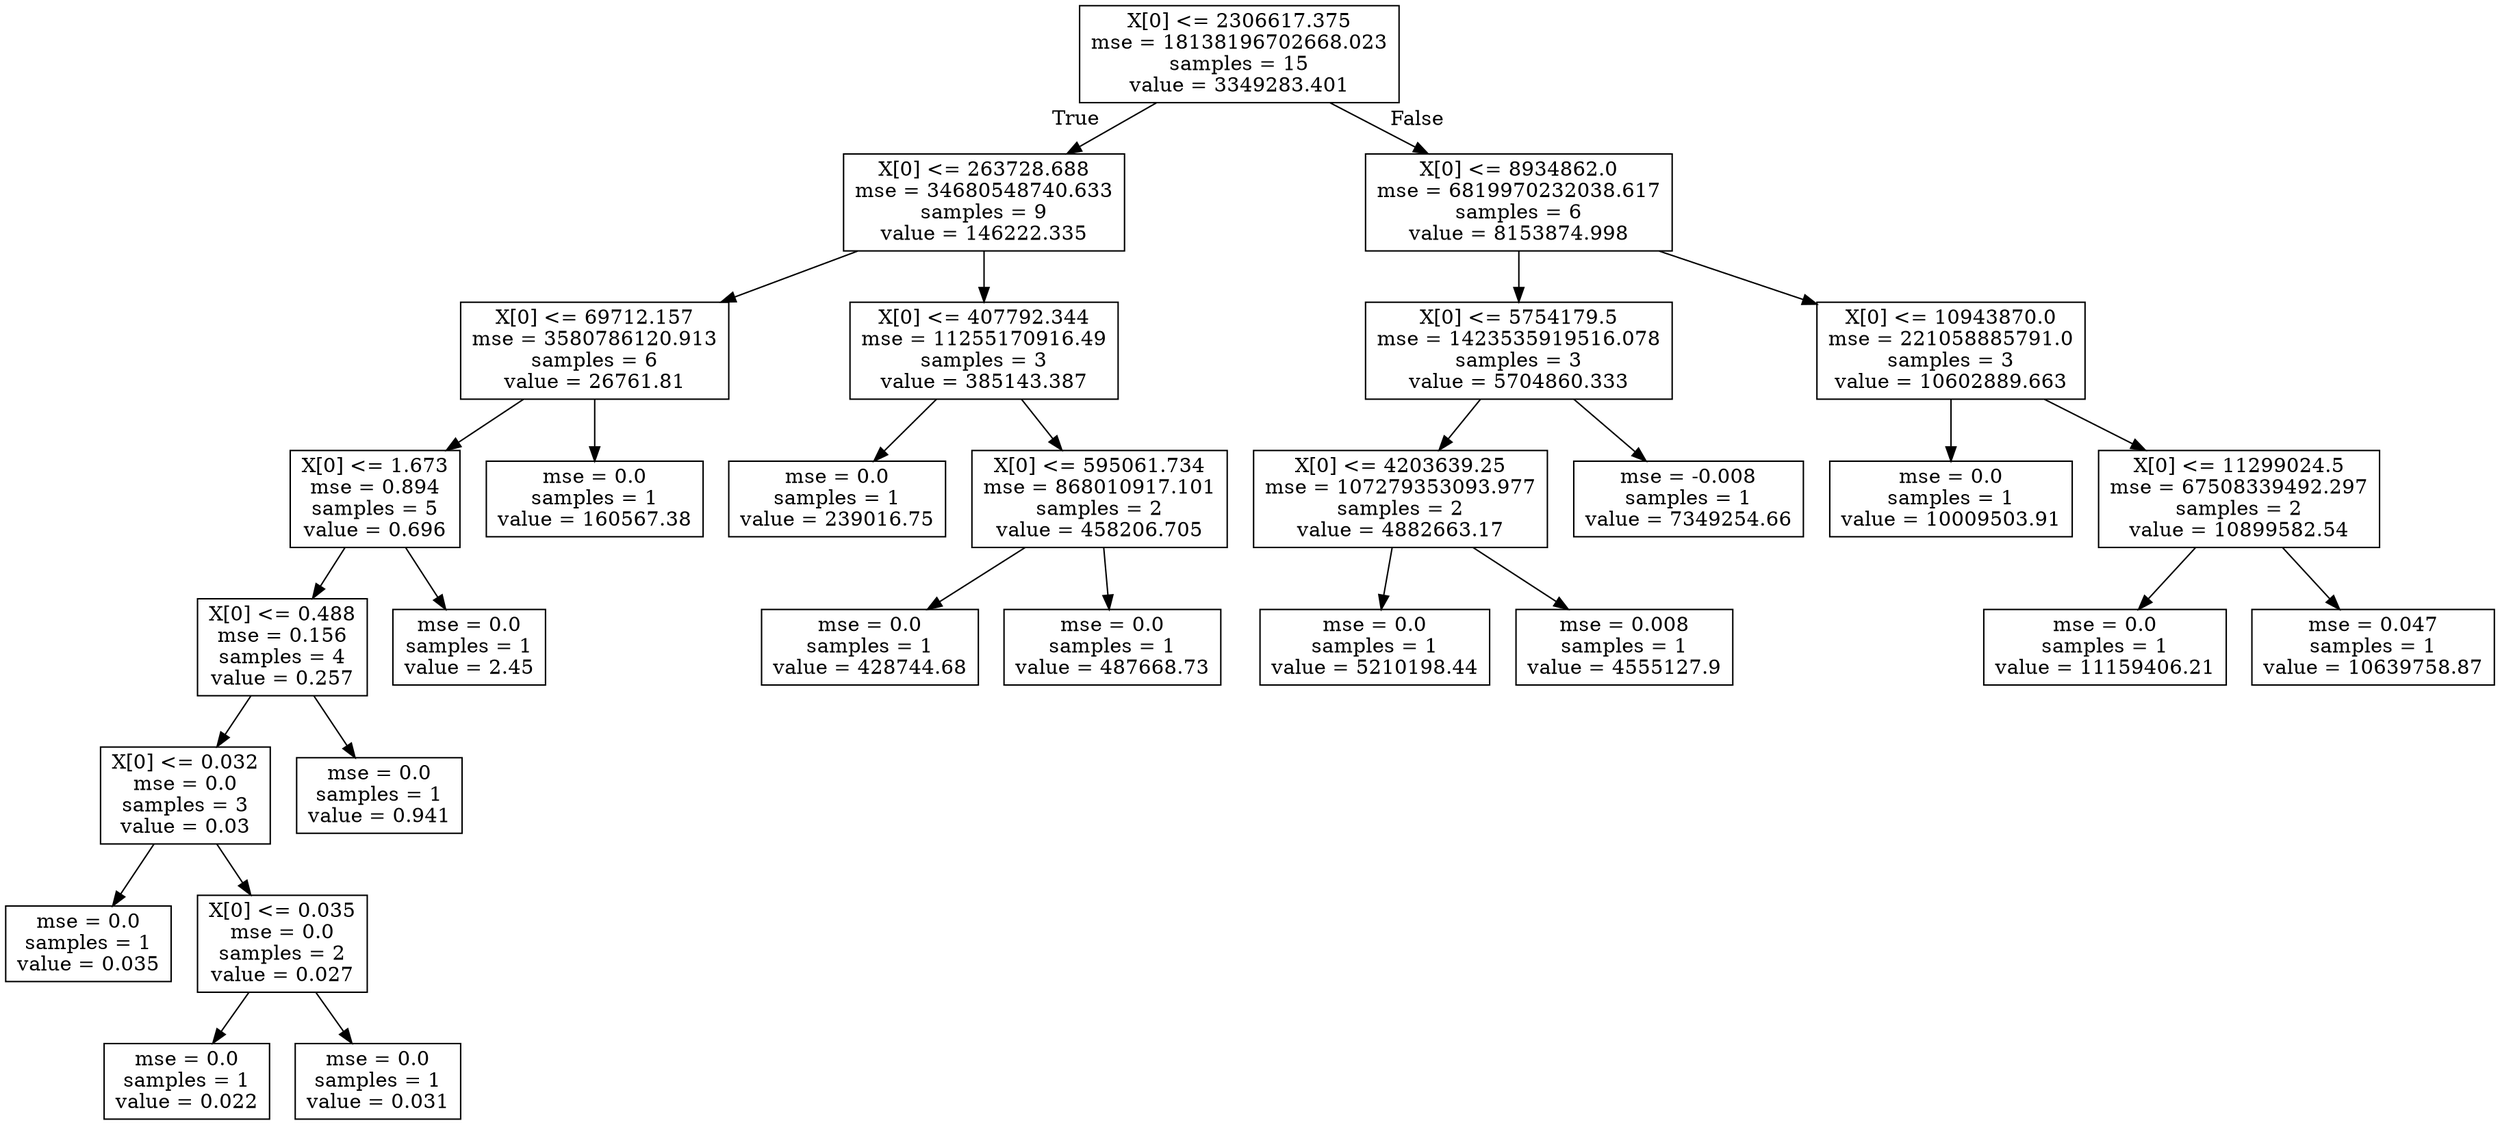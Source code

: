 digraph Tree {
node [shape=box] ;
0 [label="X[0] <= 2306617.375\nmse = 18138196702668.023\nsamples = 15\nvalue = 3349283.401"] ;
1 [label="X[0] <= 263728.688\nmse = 34680548740.633\nsamples = 9\nvalue = 146222.335"] ;
0 -> 1 [labeldistance=2.5, labelangle=45, headlabel="True"] ;
2 [label="X[0] <= 69712.157\nmse = 3580786120.913\nsamples = 6\nvalue = 26761.81"] ;
1 -> 2 ;
3 [label="X[0] <= 1.673\nmse = 0.894\nsamples = 5\nvalue = 0.696"] ;
2 -> 3 ;
4 [label="X[0] <= 0.488\nmse = 0.156\nsamples = 4\nvalue = 0.257"] ;
3 -> 4 ;
5 [label="X[0] <= 0.032\nmse = 0.0\nsamples = 3\nvalue = 0.03"] ;
4 -> 5 ;
6 [label="mse = 0.0\nsamples = 1\nvalue = 0.035"] ;
5 -> 6 ;
7 [label="X[0] <= 0.035\nmse = 0.0\nsamples = 2\nvalue = 0.027"] ;
5 -> 7 ;
8 [label="mse = 0.0\nsamples = 1\nvalue = 0.022"] ;
7 -> 8 ;
9 [label="mse = 0.0\nsamples = 1\nvalue = 0.031"] ;
7 -> 9 ;
10 [label="mse = 0.0\nsamples = 1\nvalue = 0.941"] ;
4 -> 10 ;
11 [label="mse = 0.0\nsamples = 1\nvalue = 2.45"] ;
3 -> 11 ;
12 [label="mse = 0.0\nsamples = 1\nvalue = 160567.38"] ;
2 -> 12 ;
13 [label="X[0] <= 407792.344\nmse = 11255170916.49\nsamples = 3\nvalue = 385143.387"] ;
1 -> 13 ;
14 [label="mse = 0.0\nsamples = 1\nvalue = 239016.75"] ;
13 -> 14 ;
15 [label="X[0] <= 595061.734\nmse = 868010917.101\nsamples = 2\nvalue = 458206.705"] ;
13 -> 15 ;
16 [label="mse = 0.0\nsamples = 1\nvalue = 428744.68"] ;
15 -> 16 ;
17 [label="mse = 0.0\nsamples = 1\nvalue = 487668.73"] ;
15 -> 17 ;
18 [label="X[0] <= 8934862.0\nmse = 6819970232038.617\nsamples = 6\nvalue = 8153874.998"] ;
0 -> 18 [labeldistance=2.5, labelangle=-45, headlabel="False"] ;
19 [label="X[0] <= 5754179.5\nmse = 1423535919516.078\nsamples = 3\nvalue = 5704860.333"] ;
18 -> 19 ;
20 [label="X[0] <= 4203639.25\nmse = 107279353093.977\nsamples = 2\nvalue = 4882663.17"] ;
19 -> 20 ;
21 [label="mse = 0.0\nsamples = 1\nvalue = 5210198.44"] ;
20 -> 21 ;
22 [label="mse = 0.008\nsamples = 1\nvalue = 4555127.9"] ;
20 -> 22 ;
23 [label="mse = -0.008\nsamples = 1\nvalue = 7349254.66"] ;
19 -> 23 ;
24 [label="X[0] <= 10943870.0\nmse = 221058885791.0\nsamples = 3\nvalue = 10602889.663"] ;
18 -> 24 ;
25 [label="mse = 0.0\nsamples = 1\nvalue = 10009503.91"] ;
24 -> 25 ;
26 [label="X[0] <= 11299024.5\nmse = 67508339492.297\nsamples = 2\nvalue = 10899582.54"] ;
24 -> 26 ;
27 [label="mse = 0.0\nsamples = 1\nvalue = 11159406.21"] ;
26 -> 27 ;
28 [label="mse = 0.047\nsamples = 1\nvalue = 10639758.87"] ;
26 -> 28 ;
}